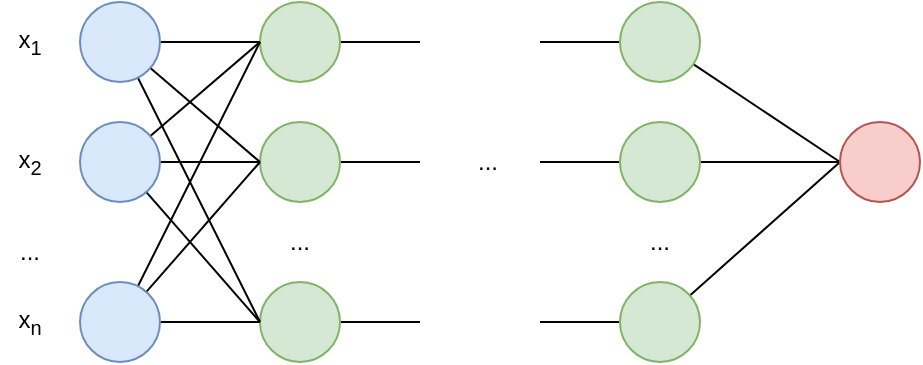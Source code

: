 <mxfile version="18.0.2" type="device"><diagram id="9fiFgmO__VTTDNhvQMT8" name="Page-1"><mxGraphModel dx="1185" dy="599" grid="1" gridSize="10" guides="1" tooltips="1" connect="1" arrows="1" fold="1" page="1" pageScale="1" pageWidth="827" pageHeight="1169" math="0" shadow="0"><root><mxCell id="0"/><mxCell id="1" parent="0"/><mxCell id="1JTzssq4bl3NfbaDkfXz-75" style="edgeStyle=none;rounded=0;orthogonalLoop=1;jettySize=auto;html=1;endArrow=none;endFill=0;" edge="1" parent="1" source="1JTzssq4bl3NfbaDkfXz-53"><mxGeometry relative="1" as="geometry"><mxPoint x="380" y="320" as="targetPoint"/></mxGeometry></mxCell><mxCell id="1JTzssq4bl3NfbaDkfXz-53" value="" style="ellipse;whiteSpace=wrap;html=1;aspect=fixed;fillColor=#d5e8d4;strokeColor=#82b366;" vertex="1" parent="1"><mxGeometry x="300" y="300" width="40" height="40" as="geometry"/></mxCell><mxCell id="1JTzssq4bl3NfbaDkfXz-76" style="edgeStyle=none;rounded=0;orthogonalLoop=1;jettySize=auto;html=1;endArrow=none;endFill=0;" edge="1" parent="1" source="1JTzssq4bl3NfbaDkfXz-54"><mxGeometry relative="1" as="geometry"><mxPoint x="380" y="380.0" as="targetPoint"/></mxGeometry></mxCell><mxCell id="1JTzssq4bl3NfbaDkfXz-54" value="" style="ellipse;whiteSpace=wrap;html=1;aspect=fixed;fillColor=#d5e8d4;strokeColor=#82b366;" vertex="1" parent="1"><mxGeometry x="300" y="360" width="40" height="40" as="geometry"/></mxCell><mxCell id="1JTzssq4bl3NfbaDkfXz-77" style="edgeStyle=none;rounded=0;orthogonalLoop=1;jettySize=auto;html=1;endArrow=none;endFill=0;" edge="1" parent="1" source="1JTzssq4bl3NfbaDkfXz-55"><mxGeometry relative="1" as="geometry"><mxPoint x="380" y="460.0" as="targetPoint"/></mxGeometry></mxCell><mxCell id="1JTzssq4bl3NfbaDkfXz-55" value="" style="ellipse;whiteSpace=wrap;html=1;aspect=fixed;fillColor=#d5e8d4;strokeColor=#82b366;" vertex="1" parent="1"><mxGeometry x="300" y="440" width="40" height="40" as="geometry"/></mxCell><mxCell id="1JTzssq4bl3NfbaDkfXz-79" style="edgeStyle=none;rounded=0;orthogonalLoop=1;jettySize=auto;html=1;endArrow=none;endFill=0;" edge="1" parent="1" source="1JTzssq4bl3NfbaDkfXz-56"><mxGeometry relative="1" as="geometry"><mxPoint x="440" y="320" as="targetPoint"/></mxGeometry></mxCell><mxCell id="1JTzssq4bl3NfbaDkfXz-85" style="edgeStyle=none;rounded=0;orthogonalLoop=1;jettySize=auto;html=1;entryX=0;entryY=0.5;entryDx=0;entryDy=0;endArrow=none;endFill=0;" edge="1" parent="1" source="1JTzssq4bl3NfbaDkfXz-56" target="1JTzssq4bl3NfbaDkfXz-82"><mxGeometry relative="1" as="geometry"/></mxCell><mxCell id="1JTzssq4bl3NfbaDkfXz-56" value="" style="ellipse;whiteSpace=wrap;html=1;aspect=fixed;fillColor=#d5e8d4;strokeColor=#82b366;" vertex="1" parent="1"><mxGeometry x="480" y="300" width="40" height="40" as="geometry"/></mxCell><mxCell id="1JTzssq4bl3NfbaDkfXz-80" style="edgeStyle=none;rounded=0;orthogonalLoop=1;jettySize=auto;html=1;endArrow=none;endFill=0;" edge="1" parent="1" source="1JTzssq4bl3NfbaDkfXz-57"><mxGeometry relative="1" as="geometry"><mxPoint x="440" y="380" as="targetPoint"/></mxGeometry></mxCell><mxCell id="1JTzssq4bl3NfbaDkfXz-84" style="edgeStyle=none;rounded=0;orthogonalLoop=1;jettySize=auto;html=1;entryX=0;entryY=0.5;entryDx=0;entryDy=0;endArrow=none;endFill=0;" edge="1" parent="1" source="1JTzssq4bl3NfbaDkfXz-57" target="1JTzssq4bl3NfbaDkfXz-82"><mxGeometry relative="1" as="geometry"/></mxCell><mxCell id="1JTzssq4bl3NfbaDkfXz-57" value="" style="ellipse;whiteSpace=wrap;html=1;aspect=fixed;fillColor=#d5e8d4;strokeColor=#82b366;" vertex="1" parent="1"><mxGeometry x="480" y="360" width="40" height="40" as="geometry"/></mxCell><mxCell id="1JTzssq4bl3NfbaDkfXz-81" style="edgeStyle=none;rounded=0;orthogonalLoop=1;jettySize=auto;html=1;endArrow=none;endFill=0;" edge="1" parent="1" source="1JTzssq4bl3NfbaDkfXz-58"><mxGeometry relative="1" as="geometry"><mxPoint x="440" y="460.0" as="targetPoint"/></mxGeometry></mxCell><mxCell id="1JTzssq4bl3NfbaDkfXz-83" style="edgeStyle=none;rounded=0;orthogonalLoop=1;jettySize=auto;html=1;entryX=0;entryY=0.5;entryDx=0;entryDy=0;endArrow=none;endFill=0;" edge="1" parent="1" source="1JTzssq4bl3NfbaDkfXz-58" target="1JTzssq4bl3NfbaDkfXz-82"><mxGeometry relative="1" as="geometry"/></mxCell><mxCell id="1JTzssq4bl3NfbaDkfXz-58" value="" style="ellipse;whiteSpace=wrap;html=1;aspect=fixed;fillColor=#d5e8d4;strokeColor=#82b366;" vertex="1" parent="1"><mxGeometry x="480" y="440" width="40" height="40" as="geometry"/></mxCell><mxCell id="1JTzssq4bl3NfbaDkfXz-66" style="edgeStyle=none;rounded=0;orthogonalLoop=1;jettySize=auto;html=1;entryX=0;entryY=0.5;entryDx=0;entryDy=0;endArrow=none;endFill=0;" edge="1" parent="1" source="1JTzssq4bl3NfbaDkfXz-59" target="1JTzssq4bl3NfbaDkfXz-53"><mxGeometry relative="1" as="geometry"/></mxCell><mxCell id="1JTzssq4bl3NfbaDkfXz-67" style="edgeStyle=none;rounded=0;orthogonalLoop=1;jettySize=auto;html=1;entryX=0;entryY=0.5;entryDx=0;entryDy=0;endArrow=none;endFill=0;" edge="1" parent="1" source="1JTzssq4bl3NfbaDkfXz-59" target="1JTzssq4bl3NfbaDkfXz-54"><mxGeometry relative="1" as="geometry"/></mxCell><mxCell id="1JTzssq4bl3NfbaDkfXz-68" style="edgeStyle=none;rounded=0;orthogonalLoop=1;jettySize=auto;html=1;entryX=0;entryY=0.5;entryDx=0;entryDy=0;endArrow=none;endFill=0;" edge="1" parent="1" source="1JTzssq4bl3NfbaDkfXz-59" target="1JTzssq4bl3NfbaDkfXz-55"><mxGeometry relative="1" as="geometry"/></mxCell><mxCell id="1JTzssq4bl3NfbaDkfXz-59" value="" style="ellipse;whiteSpace=wrap;html=1;aspect=fixed;fillColor=#dae8fc;strokeColor=#6c8ebf;" vertex="1" parent="1"><mxGeometry x="210" y="300" width="40" height="40" as="geometry"/></mxCell><mxCell id="1JTzssq4bl3NfbaDkfXz-69" style="edgeStyle=none;rounded=0;orthogonalLoop=1;jettySize=auto;html=1;entryX=0;entryY=0.5;entryDx=0;entryDy=0;endArrow=none;endFill=0;" edge="1" parent="1" source="1JTzssq4bl3NfbaDkfXz-60" target="1JTzssq4bl3NfbaDkfXz-53"><mxGeometry relative="1" as="geometry"/></mxCell><mxCell id="1JTzssq4bl3NfbaDkfXz-70" style="edgeStyle=none;rounded=0;orthogonalLoop=1;jettySize=auto;html=1;endArrow=none;endFill=0;" edge="1" parent="1" source="1JTzssq4bl3NfbaDkfXz-60"><mxGeometry relative="1" as="geometry"><mxPoint x="300" y="380.0" as="targetPoint"/></mxGeometry></mxCell><mxCell id="1JTzssq4bl3NfbaDkfXz-71" style="edgeStyle=none;rounded=0;orthogonalLoop=1;jettySize=auto;html=1;entryX=0;entryY=0.5;entryDx=0;entryDy=0;endArrow=none;endFill=0;" edge="1" parent="1" source="1JTzssq4bl3NfbaDkfXz-60" target="1JTzssq4bl3NfbaDkfXz-55"><mxGeometry relative="1" as="geometry"/></mxCell><mxCell id="1JTzssq4bl3NfbaDkfXz-60" value="" style="ellipse;whiteSpace=wrap;html=1;aspect=fixed;fillColor=#dae8fc;strokeColor=#6c8ebf;" vertex="1" parent="1"><mxGeometry x="210" y="360" width="40" height="40" as="geometry"/></mxCell><mxCell id="1JTzssq4bl3NfbaDkfXz-72" style="edgeStyle=none;rounded=0;orthogonalLoop=1;jettySize=auto;html=1;entryX=0;entryY=0.5;entryDx=0;entryDy=0;endArrow=none;endFill=0;" edge="1" parent="1" source="1JTzssq4bl3NfbaDkfXz-61" target="1JTzssq4bl3NfbaDkfXz-55"><mxGeometry relative="1" as="geometry"/></mxCell><mxCell id="1JTzssq4bl3NfbaDkfXz-73" style="edgeStyle=none;rounded=0;orthogonalLoop=1;jettySize=auto;html=1;entryX=0;entryY=0.5;entryDx=0;entryDy=0;endArrow=none;endFill=0;" edge="1" parent="1" source="1JTzssq4bl3NfbaDkfXz-61" target="1JTzssq4bl3NfbaDkfXz-54"><mxGeometry relative="1" as="geometry"/></mxCell><mxCell id="1JTzssq4bl3NfbaDkfXz-74" style="edgeStyle=none;rounded=0;orthogonalLoop=1;jettySize=auto;html=1;entryX=0;entryY=0.5;entryDx=0;entryDy=0;endArrow=none;endFill=0;" edge="1" parent="1" source="1JTzssq4bl3NfbaDkfXz-61" target="1JTzssq4bl3NfbaDkfXz-53"><mxGeometry relative="1" as="geometry"/></mxCell><mxCell id="1JTzssq4bl3NfbaDkfXz-61" value="" style="ellipse;whiteSpace=wrap;html=1;aspect=fixed;fillColor=#dae8fc;strokeColor=#6c8ebf;" vertex="1" parent="1"><mxGeometry x="210" y="440" width="40" height="40" as="geometry"/></mxCell><mxCell id="1JTzssq4bl3NfbaDkfXz-62" value="x&lt;sub&gt;1&lt;/sub&gt;" style="text;html=1;strokeColor=none;fillColor=none;align=center;verticalAlign=middle;whiteSpace=wrap;rounded=0;" vertex="1" parent="1"><mxGeometry x="170" y="305" width="30" height="30" as="geometry"/></mxCell><mxCell id="1JTzssq4bl3NfbaDkfXz-63" value="x&lt;sub&gt;2&lt;/sub&gt;" style="text;html=1;strokeColor=none;fillColor=none;align=center;verticalAlign=middle;whiteSpace=wrap;rounded=0;" vertex="1" parent="1"><mxGeometry x="170" y="365" width="30" height="30" as="geometry"/></mxCell><mxCell id="1JTzssq4bl3NfbaDkfXz-64" value="x&lt;sub&gt;n&lt;/sub&gt;" style="text;html=1;strokeColor=none;fillColor=none;align=center;verticalAlign=middle;whiteSpace=wrap;rounded=0;" vertex="1" parent="1"><mxGeometry x="170" y="445" width="30" height="30" as="geometry"/></mxCell><mxCell id="1JTzssq4bl3NfbaDkfXz-65" value="..." style="text;html=1;strokeColor=none;fillColor=none;align=center;verticalAlign=middle;whiteSpace=wrap;rounded=0;" vertex="1" parent="1"><mxGeometry x="170" y="410" width="30" height="30" as="geometry"/></mxCell><mxCell id="1JTzssq4bl3NfbaDkfXz-78" value="..." style="text;html=1;strokeColor=none;fillColor=none;align=center;verticalAlign=middle;whiteSpace=wrap;rounded=0;" vertex="1" parent="1"><mxGeometry x="399" y="365" width="30" height="30" as="geometry"/></mxCell><mxCell id="1JTzssq4bl3NfbaDkfXz-82" value="" style="ellipse;whiteSpace=wrap;html=1;aspect=fixed;fillColor=#f8cecc;strokeColor=#b85450;" vertex="1" parent="1"><mxGeometry x="590" y="360" width="40" height="40" as="geometry"/></mxCell><mxCell id="1JTzssq4bl3NfbaDkfXz-86" value="..." style="text;html=1;strokeColor=none;fillColor=none;align=center;verticalAlign=middle;whiteSpace=wrap;rounded=0;" vertex="1" parent="1"><mxGeometry x="305" y="405" width="30" height="30" as="geometry"/></mxCell><mxCell id="1JTzssq4bl3NfbaDkfXz-87" value="..." style="text;html=1;strokeColor=none;fillColor=none;align=center;verticalAlign=middle;whiteSpace=wrap;rounded=0;" vertex="1" parent="1"><mxGeometry x="485" y="405" width="30" height="30" as="geometry"/></mxCell></root></mxGraphModel></diagram></mxfile>